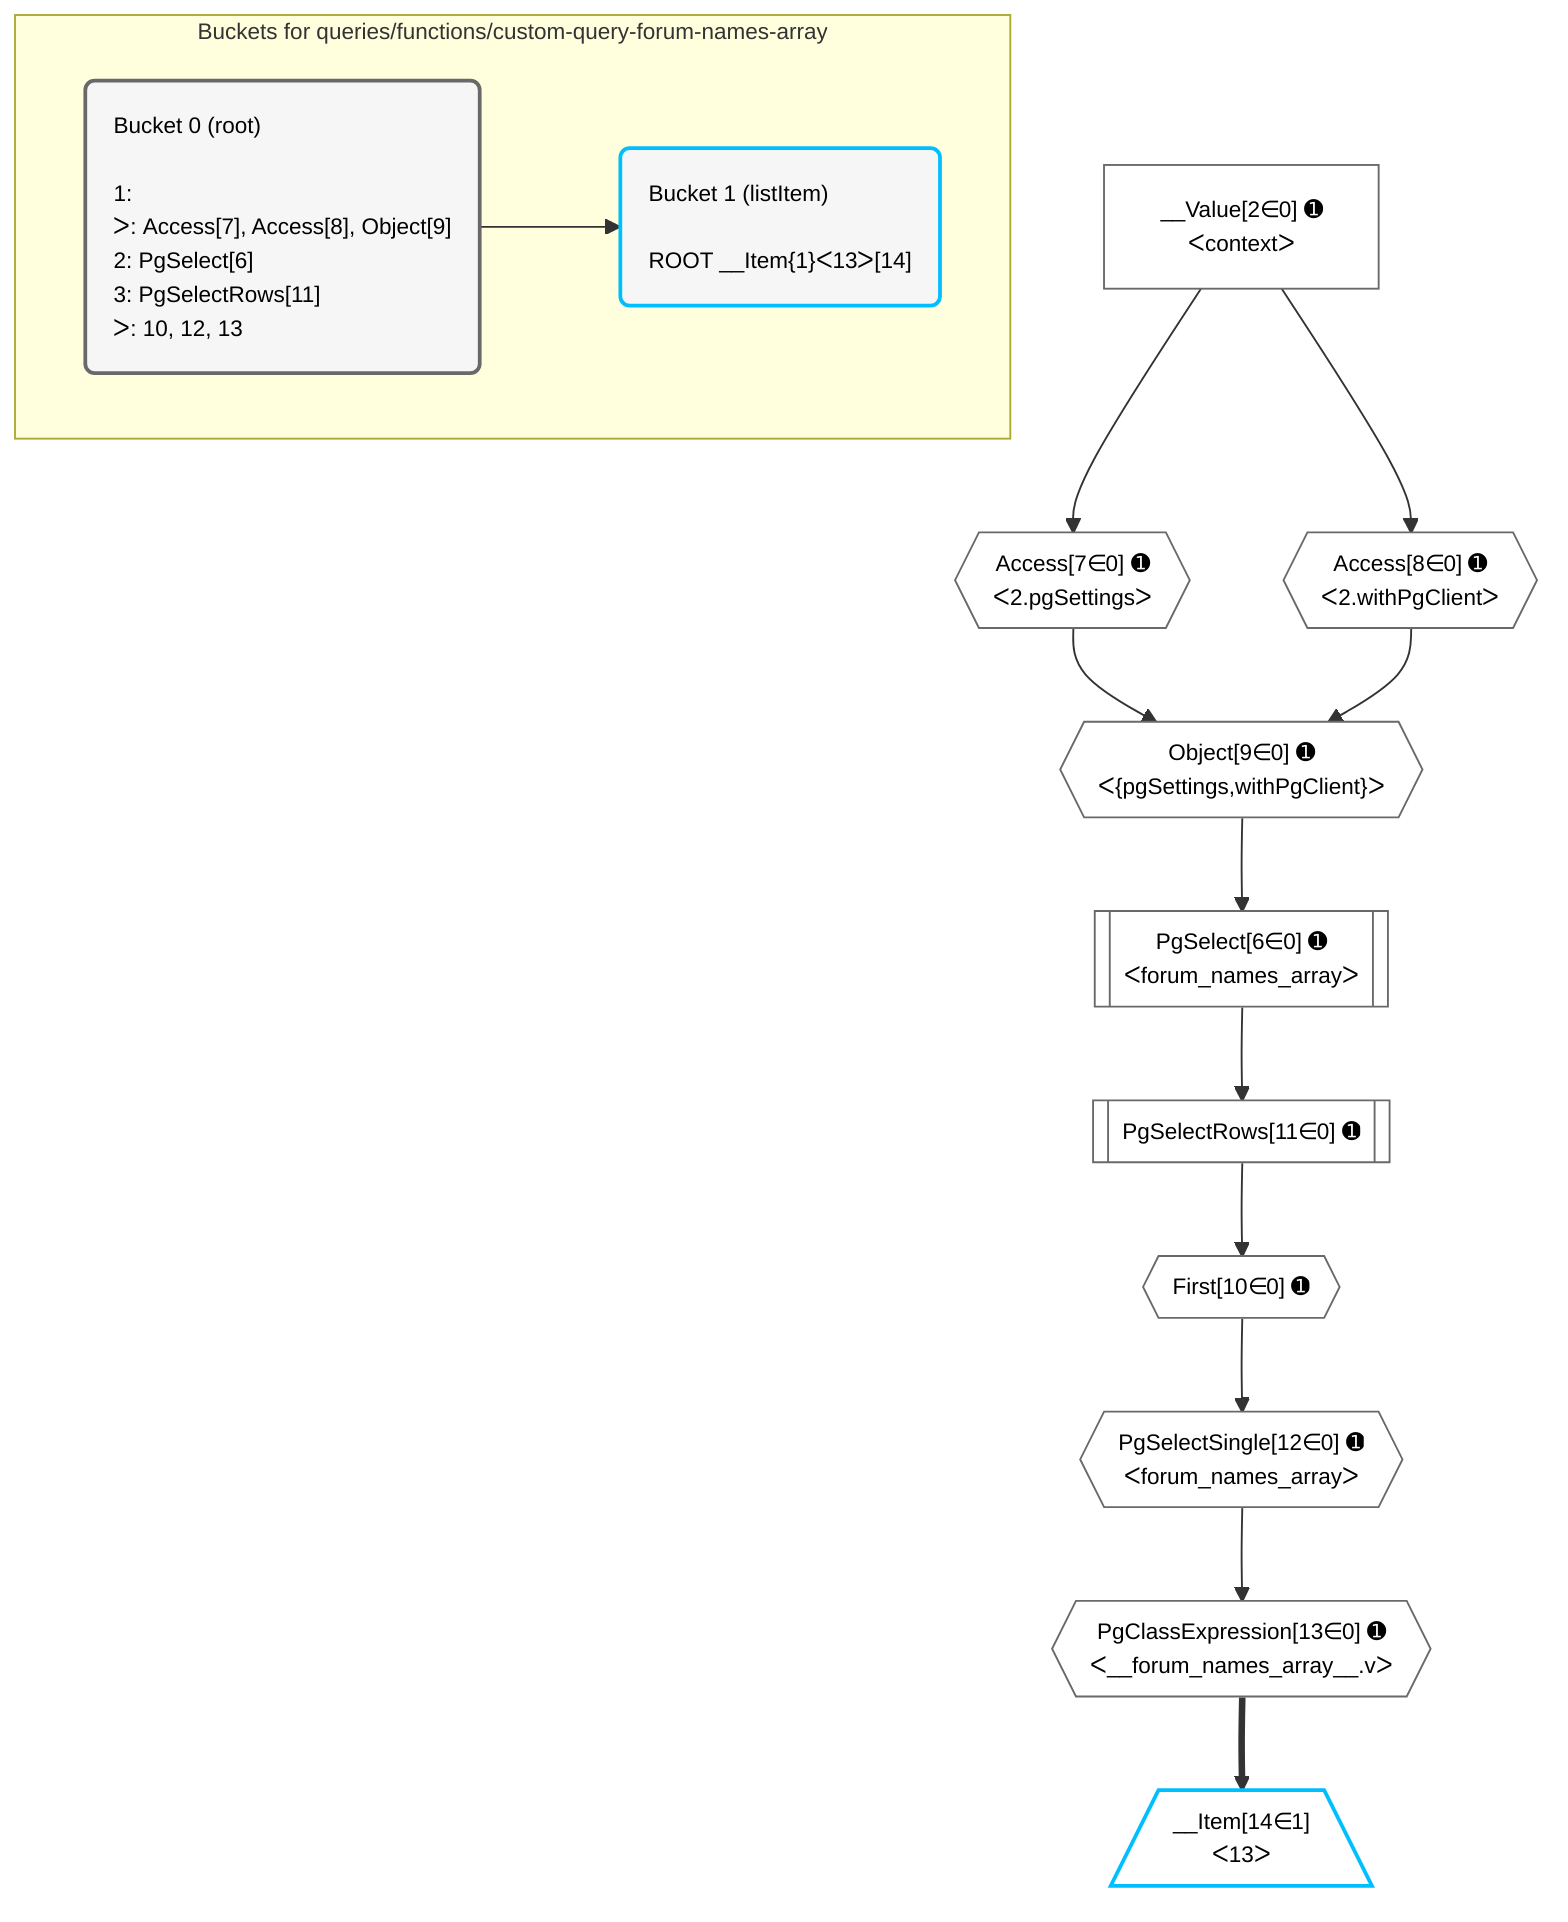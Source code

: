 %%{init: {'themeVariables': { 'fontSize': '12px'}}}%%
graph TD
    classDef path fill:#eee,stroke:#000,color:#000
    classDef plan fill:#fff,stroke-width:1px,color:#000
    classDef itemplan fill:#fff,stroke-width:2px,color:#000
    classDef unbatchedplan fill:#dff,stroke-width:1px,color:#000
    classDef sideeffectplan fill:#fcc,stroke-width:2px,color:#000
    classDef bucket fill:#f6f6f6,color:#000,stroke-width:2px,text-align:left

    subgraph "Buckets for queries/functions/custom-query-forum-names-array"
    Bucket0("Bucket 0 (root)<br /><br />1: <br />ᐳ: Access[7], Access[8], Object[9]<br />2: PgSelect[6]<br />3: PgSelectRows[11]<br />ᐳ: 10, 12, 13"):::bucket
    Bucket1("Bucket 1 (listItem)<br /><br />ROOT __Item{1}ᐸ13ᐳ[14]"):::bucket
    end
    Bucket0 --> Bucket1

    %% plan dependencies
    Object9{{"Object[9∈0] ➊<br />ᐸ{pgSettings,withPgClient}ᐳ"}}:::plan
    Access7{{"Access[7∈0] ➊<br />ᐸ2.pgSettingsᐳ"}}:::plan
    Access8{{"Access[8∈0] ➊<br />ᐸ2.withPgClientᐳ"}}:::plan
    Access7 & Access8 --> Object9
    PgSelect6[["PgSelect[6∈0] ➊<br />ᐸforum_names_arrayᐳ"]]:::plan
    Object9 --> PgSelect6
    __Value2["__Value[2∈0] ➊<br />ᐸcontextᐳ"]:::plan
    __Value2 --> Access7
    __Value2 --> Access8
    First10{{"First[10∈0] ➊"}}:::plan
    PgSelectRows11[["PgSelectRows[11∈0] ➊"]]:::plan
    PgSelectRows11 --> First10
    PgSelect6 --> PgSelectRows11
    PgSelectSingle12{{"PgSelectSingle[12∈0] ➊<br />ᐸforum_names_arrayᐳ"}}:::plan
    First10 --> PgSelectSingle12
    PgClassExpression13{{"PgClassExpression[13∈0] ➊<br />ᐸ__forum_names_array__.vᐳ"}}:::plan
    PgSelectSingle12 --> PgClassExpression13
    __Item14[/"__Item[14∈1]<br />ᐸ13ᐳ"\]:::itemplan
    PgClassExpression13 ==> __Item14

    %% define steps
    classDef bucket0 stroke:#696969
    class Bucket0,__Value2,PgSelect6,Access7,Access8,Object9,First10,PgSelectRows11,PgSelectSingle12,PgClassExpression13 bucket0
    classDef bucket1 stroke:#00bfff
    class Bucket1,__Item14 bucket1